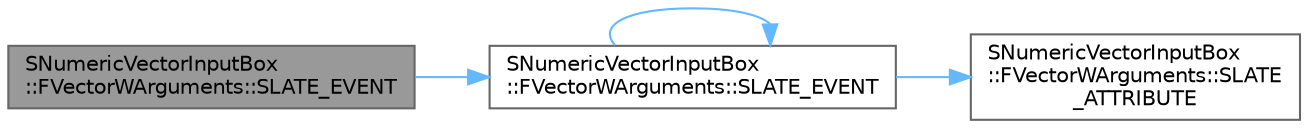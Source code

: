digraph "SNumericVectorInputBox::FVectorWArguments::SLATE_EVENT"
{
 // INTERACTIVE_SVG=YES
 // LATEX_PDF_SIZE
  bgcolor="transparent";
  edge [fontname=Helvetica,fontsize=10,labelfontname=Helvetica,labelfontsize=10];
  node [fontname=Helvetica,fontsize=10,shape=box,height=0.2,width=0.4];
  rankdir="LR";
  Node1 [id="Node000001",label="SNumericVectorInputBox\l::FVectorWArguments::SLATE_EVENT",height=0.2,width=0.4,color="gray40", fillcolor="grey60", style="filled", fontcolor="black",tooltip="Called when the w value of the vector slider began movement."];
  Node1 -> Node2 [id="edge1_Node000001_Node000002",color="steelblue1",style="solid",tooltip=" "];
  Node2 [id="Node000002",label="SNumericVectorInputBox\l::FVectorWArguments::SLATE_EVENT",height=0.2,width=0.4,color="grey40", fillcolor="white", style="filled",URL="$db/dd3/structSNumericVectorInputBox_1_1FVectorWArguments.html#a3ccde5391ecb9c95f17a59c594b9d9d8",tooltip="Called when the W value of the vector is committed."];
  Node2 -> Node3 [id="edge2_Node000002_Node000003",color="steelblue1",style="solid",tooltip=" "];
  Node3 [id="Node000003",label="SNumericVectorInputBox\l::FVectorWArguments::SLATE\l_ATTRIBUTE",height=0.2,width=0.4,color="grey40", fillcolor="white", style="filled",URL="$db/dd3/structSNumericVectorInputBox_1_1FVectorWArguments.html#a881ed1ebf33a9581048953564ad947b6",tooltip="W Component of the vector."];
  Node2 -> Node2 [id="edge3_Node000002_Node000002",color="steelblue1",style="solid",tooltip=" "];
}
